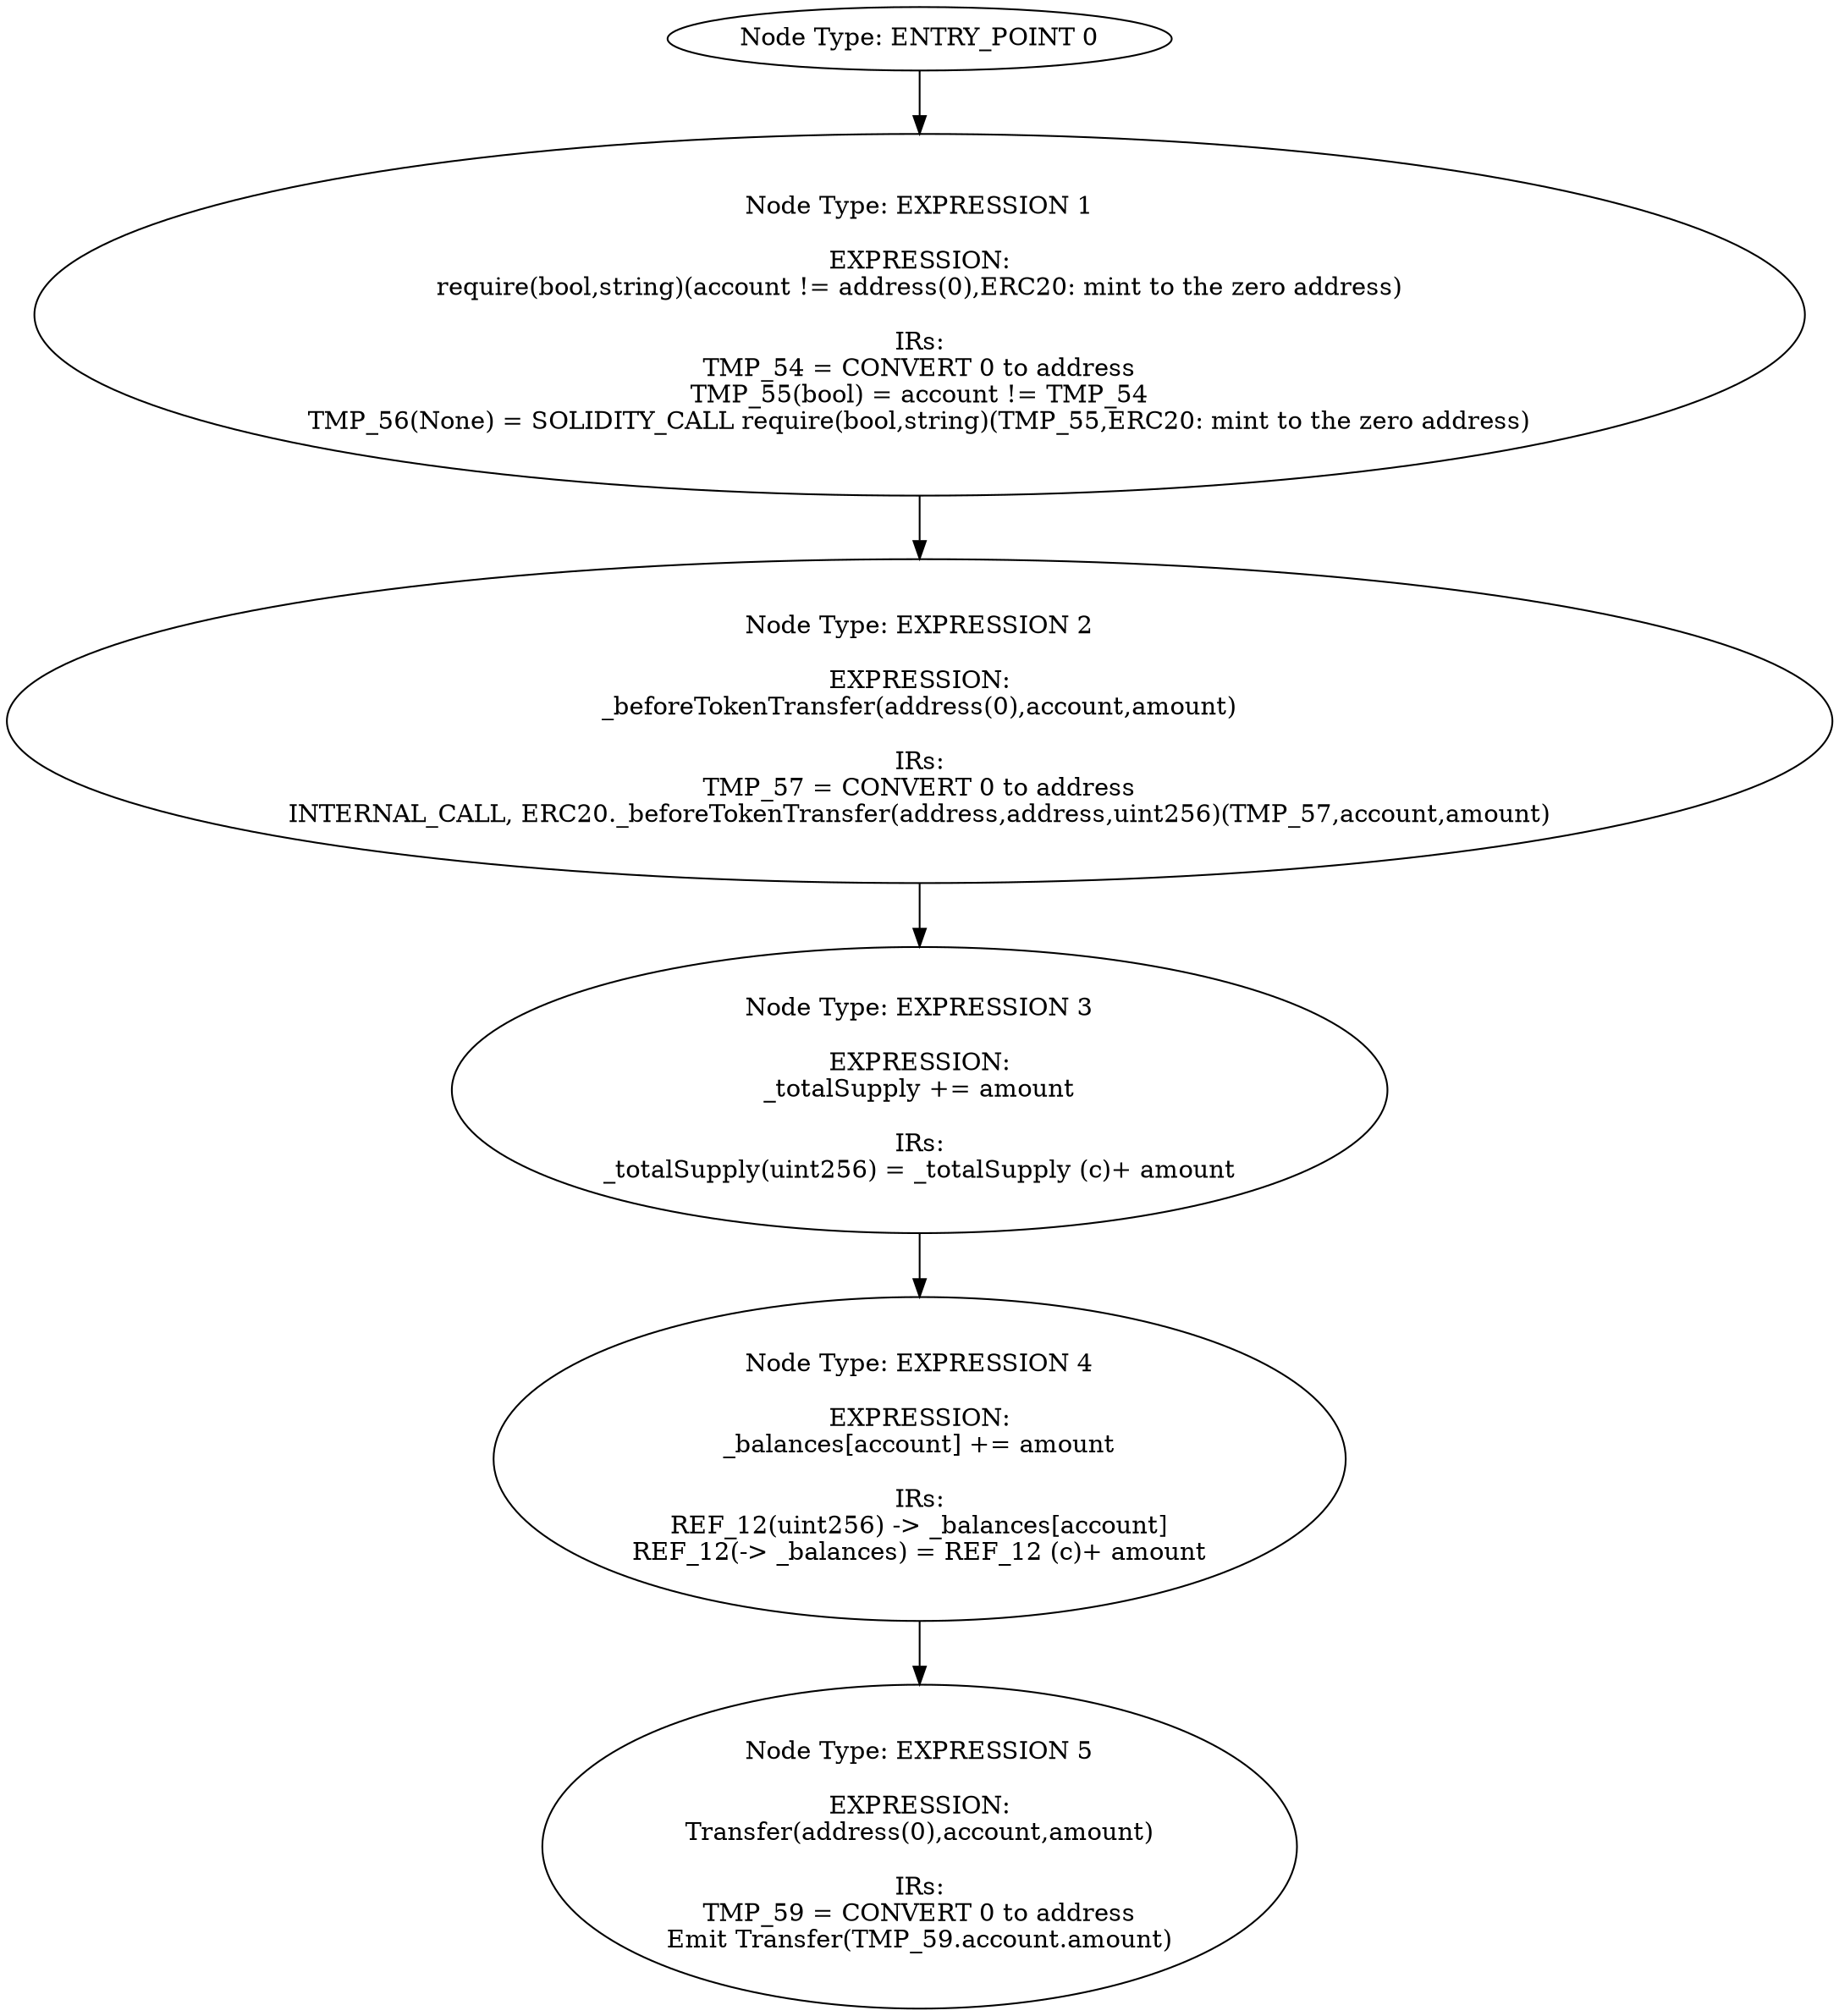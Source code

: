 digraph{
0[label="Node Type: ENTRY_POINT 0
"];
0->1;
1[label="Node Type: EXPRESSION 1

EXPRESSION:
require(bool,string)(account != address(0),ERC20: mint to the zero address)

IRs:
TMP_54 = CONVERT 0 to address
TMP_55(bool) = account != TMP_54
TMP_56(None) = SOLIDITY_CALL require(bool,string)(TMP_55,ERC20: mint to the zero address)"];
1->2;
2[label="Node Type: EXPRESSION 2

EXPRESSION:
_beforeTokenTransfer(address(0),account,amount)

IRs:
TMP_57 = CONVERT 0 to address
INTERNAL_CALL, ERC20._beforeTokenTransfer(address,address,uint256)(TMP_57,account,amount)"];
2->3;
3[label="Node Type: EXPRESSION 3

EXPRESSION:
_totalSupply += amount

IRs:
_totalSupply(uint256) = _totalSupply (c)+ amount"];
3->4;
4[label="Node Type: EXPRESSION 4

EXPRESSION:
_balances[account] += amount

IRs:
REF_12(uint256) -> _balances[account]
REF_12(-> _balances) = REF_12 (c)+ amount"];
4->5;
5[label="Node Type: EXPRESSION 5

EXPRESSION:
Transfer(address(0),account,amount)

IRs:
TMP_59 = CONVERT 0 to address
Emit Transfer(TMP_59.account.amount)"];
}
